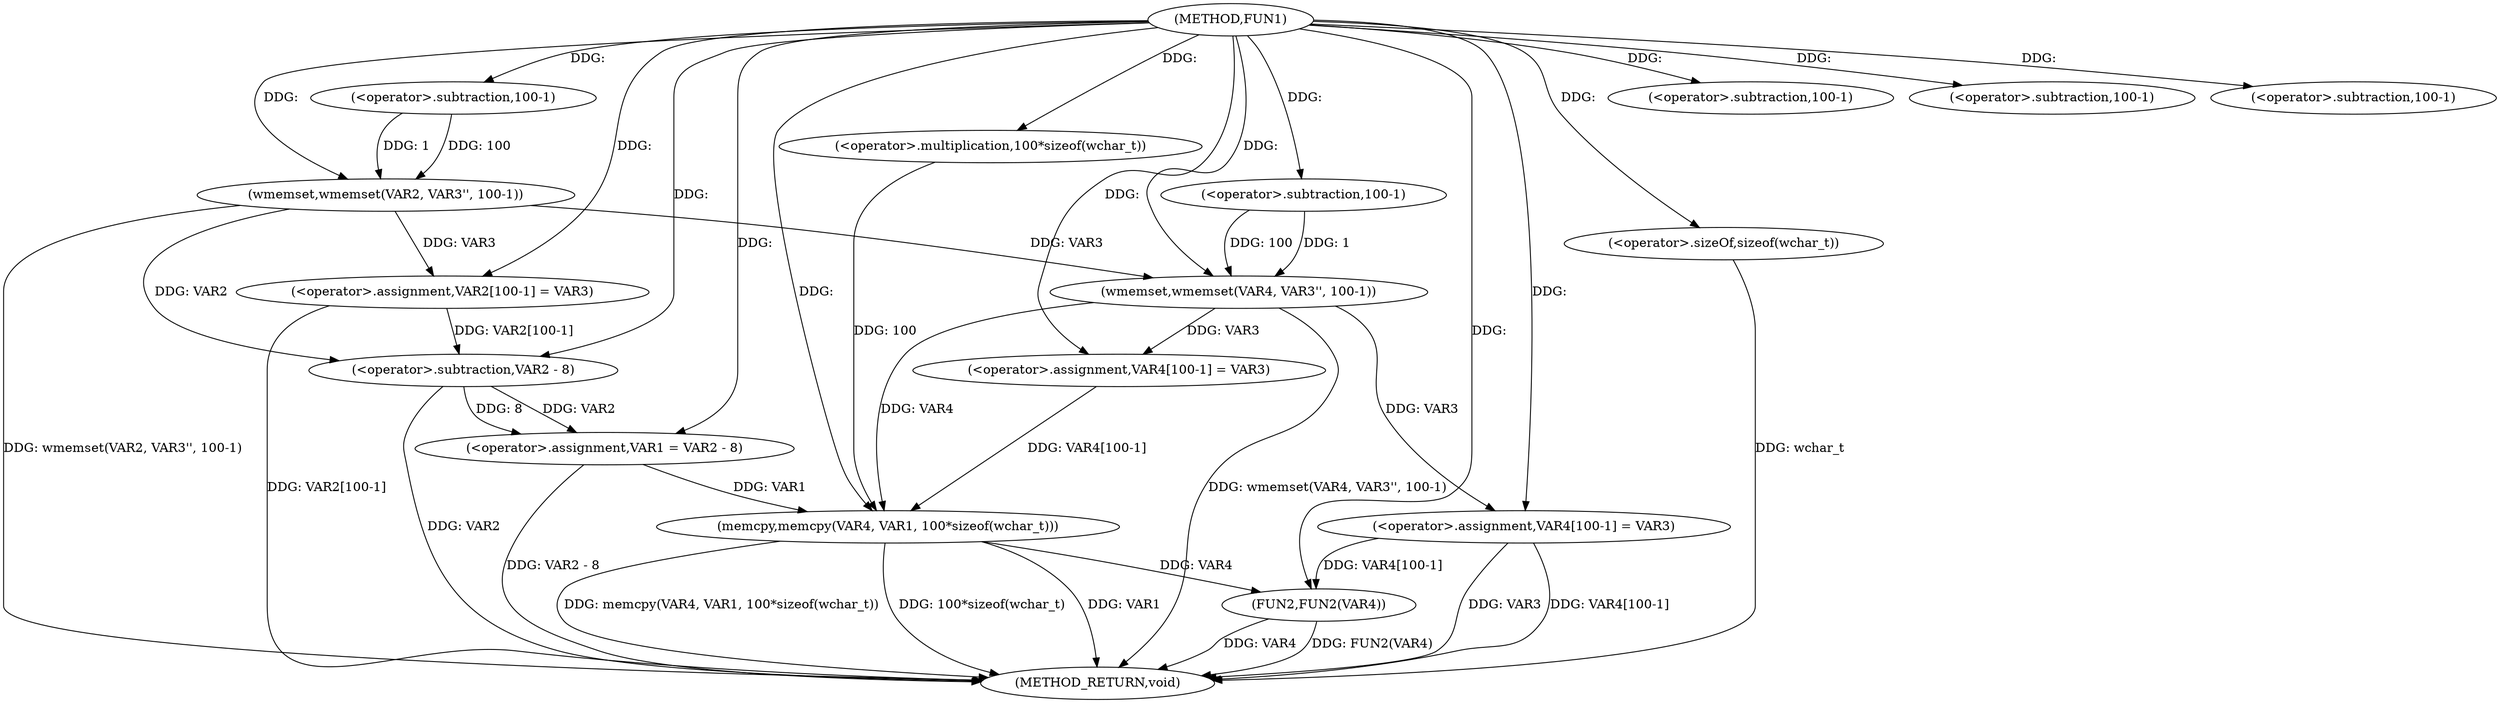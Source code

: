 digraph FUN1 {  
"1000100" [label = "(METHOD,FUN1)" ]
"1000153" [label = "(METHOD_RETURN,void)" ]
"1000104" [label = "(wmemset,wmemset(VAR2, VAR3'', 100-1))" ]
"1000107" [label = "(<operator>.subtraction,100-1)" ]
"1000110" [label = "(<operator>.assignment,VAR2[100-1] = VAR3)" ]
"1000113" [label = "(<operator>.subtraction,100-1)" ]
"1000117" [label = "(<operator>.assignment,VAR1 = VAR2 - 8)" ]
"1000119" [label = "(<operator>.subtraction,VAR2 - 8)" ]
"1000124" [label = "(wmemset,wmemset(VAR4, VAR3'', 100-1))" ]
"1000127" [label = "(<operator>.subtraction,100-1)" ]
"1000130" [label = "(<operator>.assignment,VAR4[100-1] = VAR3)" ]
"1000133" [label = "(<operator>.subtraction,100-1)" ]
"1000137" [label = "(memcpy,memcpy(VAR4, VAR1, 100*sizeof(wchar_t)))" ]
"1000140" [label = "(<operator>.multiplication,100*sizeof(wchar_t))" ]
"1000142" [label = "(<operator>.sizeOf,sizeof(wchar_t))" ]
"1000144" [label = "(<operator>.assignment,VAR4[100-1] = VAR3)" ]
"1000147" [label = "(<operator>.subtraction,100-1)" ]
"1000151" [label = "(FUN2,FUN2(VAR4))" ]
  "1000151" -> "1000153"  [ label = "DDG: FUN2(VAR4)"] 
  "1000104" -> "1000153"  [ label = "DDG: wmemset(VAR2, VAR3'', 100-1)"] 
  "1000137" -> "1000153"  [ label = "DDG: VAR1"] 
  "1000144" -> "1000153"  [ label = "DDG: VAR3"] 
  "1000117" -> "1000153"  [ label = "DDG: VAR2 - 8"] 
  "1000137" -> "1000153"  [ label = "DDG: memcpy(VAR4, VAR1, 100*sizeof(wchar_t))"] 
  "1000124" -> "1000153"  [ label = "DDG: wmemset(VAR4, VAR3'', 100-1)"] 
  "1000137" -> "1000153"  [ label = "DDG: 100*sizeof(wchar_t)"] 
  "1000151" -> "1000153"  [ label = "DDG: VAR4"] 
  "1000119" -> "1000153"  [ label = "DDG: VAR2"] 
  "1000142" -> "1000153"  [ label = "DDG: wchar_t"] 
  "1000144" -> "1000153"  [ label = "DDG: VAR4[100-1]"] 
  "1000110" -> "1000153"  [ label = "DDG: VAR2[100-1]"] 
  "1000100" -> "1000104"  [ label = "DDG: "] 
  "1000107" -> "1000104"  [ label = "DDG: 100"] 
  "1000107" -> "1000104"  [ label = "DDG: 1"] 
  "1000100" -> "1000107"  [ label = "DDG: "] 
  "1000104" -> "1000110"  [ label = "DDG: VAR3"] 
  "1000100" -> "1000110"  [ label = "DDG: "] 
  "1000100" -> "1000113"  [ label = "DDG: "] 
  "1000119" -> "1000117"  [ label = "DDG: VAR2"] 
  "1000119" -> "1000117"  [ label = "DDG: 8"] 
  "1000100" -> "1000117"  [ label = "DDG: "] 
  "1000104" -> "1000119"  [ label = "DDG: VAR2"] 
  "1000110" -> "1000119"  [ label = "DDG: VAR2[100-1]"] 
  "1000100" -> "1000119"  [ label = "DDG: "] 
  "1000100" -> "1000124"  [ label = "DDG: "] 
  "1000104" -> "1000124"  [ label = "DDG: VAR3"] 
  "1000127" -> "1000124"  [ label = "DDG: 100"] 
  "1000127" -> "1000124"  [ label = "DDG: 1"] 
  "1000100" -> "1000127"  [ label = "DDG: "] 
  "1000124" -> "1000130"  [ label = "DDG: VAR3"] 
  "1000100" -> "1000130"  [ label = "DDG: "] 
  "1000100" -> "1000133"  [ label = "DDG: "] 
  "1000124" -> "1000137"  [ label = "DDG: VAR4"] 
  "1000130" -> "1000137"  [ label = "DDG: VAR4[100-1]"] 
  "1000100" -> "1000137"  [ label = "DDG: "] 
  "1000117" -> "1000137"  [ label = "DDG: VAR1"] 
  "1000140" -> "1000137"  [ label = "DDG: 100"] 
  "1000100" -> "1000140"  [ label = "DDG: "] 
  "1000100" -> "1000142"  [ label = "DDG: "] 
  "1000100" -> "1000144"  [ label = "DDG: "] 
  "1000124" -> "1000144"  [ label = "DDG: VAR3"] 
  "1000100" -> "1000147"  [ label = "DDG: "] 
  "1000144" -> "1000151"  [ label = "DDG: VAR4[100-1]"] 
  "1000137" -> "1000151"  [ label = "DDG: VAR4"] 
  "1000100" -> "1000151"  [ label = "DDG: "] 
}
